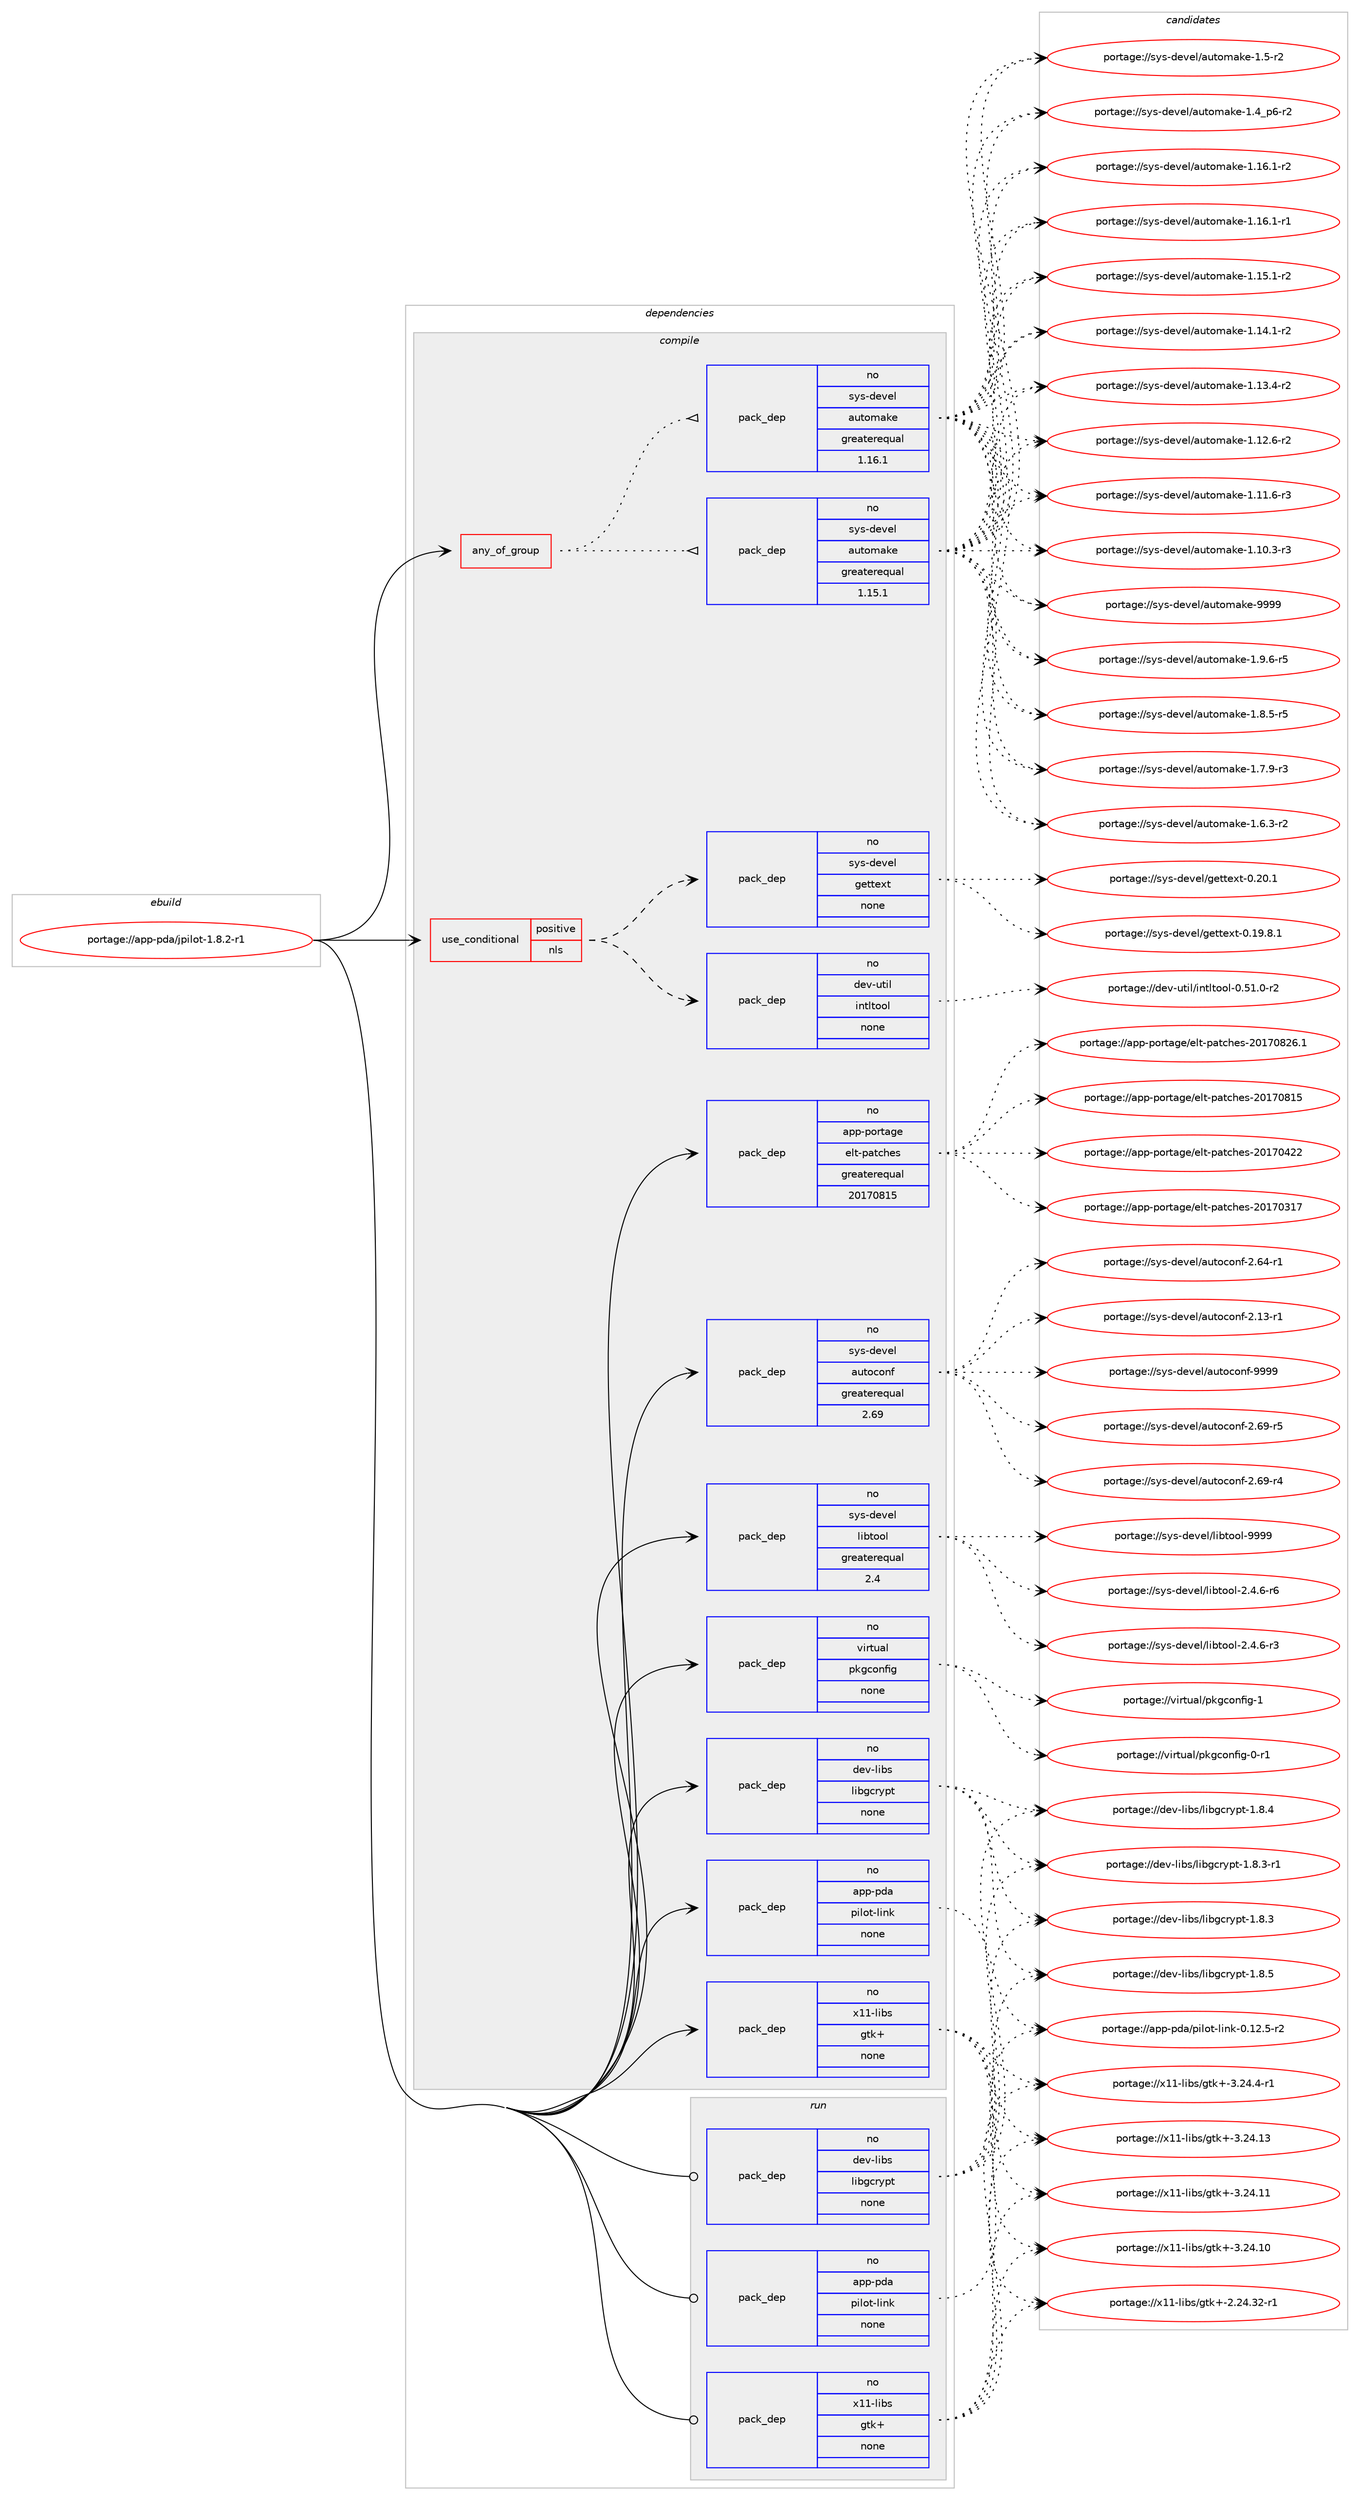 digraph prolog {

# *************
# Graph options
# *************

newrank=true;
concentrate=true;
compound=true;
graph [rankdir=LR,fontname=Helvetica,fontsize=10,ranksep=1.5];#, ranksep=2.5, nodesep=0.2];
edge  [arrowhead=vee];
node  [fontname=Helvetica,fontsize=10];

# **********
# The ebuild
# **********

subgraph cluster_leftcol {
color=gray;
rank=same;
label=<<i>ebuild</i>>;
id [label="portage://app-pda/jpilot-1.8.2-r1", color=red, width=4, href="../app-pda/jpilot-1.8.2-r1.svg"];
}

# ****************
# The dependencies
# ****************

subgraph cluster_midcol {
color=gray;
label=<<i>dependencies</i>>;
subgraph cluster_compile {
fillcolor="#eeeeee";
style=filled;
label=<<i>compile</i>>;
subgraph any7780 {
dependency602836 [label=<<TABLE BORDER="0" CELLBORDER="1" CELLSPACING="0" CELLPADDING="4"><TR><TD CELLPADDING="10">any_of_group</TD></TR></TABLE>>, shape=none, color=red];subgraph pack453320 {
dependency602837 [label=<<TABLE BORDER="0" CELLBORDER="1" CELLSPACING="0" CELLPADDING="4" WIDTH="220"><TR><TD ROWSPAN="6" CELLPADDING="30">pack_dep</TD></TR><TR><TD WIDTH="110">no</TD></TR><TR><TD>sys-devel</TD></TR><TR><TD>automake</TD></TR><TR><TD>greaterequal</TD></TR><TR><TD>1.16.1</TD></TR></TABLE>>, shape=none, color=blue];
}
dependency602836:e -> dependency602837:w [weight=20,style="dotted",arrowhead="oinv"];
subgraph pack453321 {
dependency602838 [label=<<TABLE BORDER="0" CELLBORDER="1" CELLSPACING="0" CELLPADDING="4" WIDTH="220"><TR><TD ROWSPAN="6" CELLPADDING="30">pack_dep</TD></TR><TR><TD WIDTH="110">no</TD></TR><TR><TD>sys-devel</TD></TR><TR><TD>automake</TD></TR><TR><TD>greaterequal</TD></TR><TR><TD>1.15.1</TD></TR></TABLE>>, shape=none, color=blue];
}
dependency602836:e -> dependency602838:w [weight=20,style="dotted",arrowhead="oinv"];
}
id:e -> dependency602836:w [weight=20,style="solid",arrowhead="vee"];
subgraph cond141460 {
dependency602839 [label=<<TABLE BORDER="0" CELLBORDER="1" CELLSPACING="0" CELLPADDING="4"><TR><TD ROWSPAN="3" CELLPADDING="10">use_conditional</TD></TR><TR><TD>positive</TD></TR><TR><TD>nls</TD></TR></TABLE>>, shape=none, color=red];
subgraph pack453322 {
dependency602840 [label=<<TABLE BORDER="0" CELLBORDER="1" CELLSPACING="0" CELLPADDING="4" WIDTH="220"><TR><TD ROWSPAN="6" CELLPADDING="30">pack_dep</TD></TR><TR><TD WIDTH="110">no</TD></TR><TR><TD>dev-util</TD></TR><TR><TD>intltool</TD></TR><TR><TD>none</TD></TR><TR><TD></TD></TR></TABLE>>, shape=none, color=blue];
}
dependency602839:e -> dependency602840:w [weight=20,style="dashed",arrowhead="vee"];
subgraph pack453323 {
dependency602841 [label=<<TABLE BORDER="0" CELLBORDER="1" CELLSPACING="0" CELLPADDING="4" WIDTH="220"><TR><TD ROWSPAN="6" CELLPADDING="30">pack_dep</TD></TR><TR><TD WIDTH="110">no</TD></TR><TR><TD>sys-devel</TD></TR><TR><TD>gettext</TD></TR><TR><TD>none</TD></TR><TR><TD></TD></TR></TABLE>>, shape=none, color=blue];
}
dependency602839:e -> dependency602841:w [weight=20,style="dashed",arrowhead="vee"];
}
id:e -> dependency602839:w [weight=20,style="solid",arrowhead="vee"];
subgraph pack453324 {
dependency602842 [label=<<TABLE BORDER="0" CELLBORDER="1" CELLSPACING="0" CELLPADDING="4" WIDTH="220"><TR><TD ROWSPAN="6" CELLPADDING="30">pack_dep</TD></TR><TR><TD WIDTH="110">no</TD></TR><TR><TD>app-pda</TD></TR><TR><TD>pilot-link</TD></TR><TR><TD>none</TD></TR><TR><TD></TD></TR></TABLE>>, shape=none, color=blue];
}
id:e -> dependency602842:w [weight=20,style="solid",arrowhead="vee"];
subgraph pack453325 {
dependency602843 [label=<<TABLE BORDER="0" CELLBORDER="1" CELLSPACING="0" CELLPADDING="4" WIDTH="220"><TR><TD ROWSPAN="6" CELLPADDING="30">pack_dep</TD></TR><TR><TD WIDTH="110">no</TD></TR><TR><TD>app-portage</TD></TR><TR><TD>elt-patches</TD></TR><TR><TD>greaterequal</TD></TR><TR><TD>20170815</TD></TR></TABLE>>, shape=none, color=blue];
}
id:e -> dependency602843:w [weight=20,style="solid",arrowhead="vee"];
subgraph pack453326 {
dependency602844 [label=<<TABLE BORDER="0" CELLBORDER="1" CELLSPACING="0" CELLPADDING="4" WIDTH="220"><TR><TD ROWSPAN="6" CELLPADDING="30">pack_dep</TD></TR><TR><TD WIDTH="110">no</TD></TR><TR><TD>dev-libs</TD></TR><TR><TD>libgcrypt</TD></TR><TR><TD>none</TD></TR><TR><TD></TD></TR></TABLE>>, shape=none, color=blue];
}
id:e -> dependency602844:w [weight=20,style="solid",arrowhead="vee"];
subgraph pack453327 {
dependency602845 [label=<<TABLE BORDER="0" CELLBORDER="1" CELLSPACING="0" CELLPADDING="4" WIDTH="220"><TR><TD ROWSPAN="6" CELLPADDING="30">pack_dep</TD></TR><TR><TD WIDTH="110">no</TD></TR><TR><TD>sys-devel</TD></TR><TR><TD>autoconf</TD></TR><TR><TD>greaterequal</TD></TR><TR><TD>2.69</TD></TR></TABLE>>, shape=none, color=blue];
}
id:e -> dependency602845:w [weight=20,style="solid",arrowhead="vee"];
subgraph pack453328 {
dependency602846 [label=<<TABLE BORDER="0" CELLBORDER="1" CELLSPACING="0" CELLPADDING="4" WIDTH="220"><TR><TD ROWSPAN="6" CELLPADDING="30">pack_dep</TD></TR><TR><TD WIDTH="110">no</TD></TR><TR><TD>sys-devel</TD></TR><TR><TD>libtool</TD></TR><TR><TD>greaterequal</TD></TR><TR><TD>2.4</TD></TR></TABLE>>, shape=none, color=blue];
}
id:e -> dependency602846:w [weight=20,style="solid",arrowhead="vee"];
subgraph pack453329 {
dependency602847 [label=<<TABLE BORDER="0" CELLBORDER="1" CELLSPACING="0" CELLPADDING="4" WIDTH="220"><TR><TD ROWSPAN="6" CELLPADDING="30">pack_dep</TD></TR><TR><TD WIDTH="110">no</TD></TR><TR><TD>virtual</TD></TR><TR><TD>pkgconfig</TD></TR><TR><TD>none</TD></TR><TR><TD></TD></TR></TABLE>>, shape=none, color=blue];
}
id:e -> dependency602847:w [weight=20,style="solid",arrowhead="vee"];
subgraph pack453330 {
dependency602848 [label=<<TABLE BORDER="0" CELLBORDER="1" CELLSPACING="0" CELLPADDING="4" WIDTH="220"><TR><TD ROWSPAN="6" CELLPADDING="30">pack_dep</TD></TR><TR><TD WIDTH="110">no</TD></TR><TR><TD>x11-libs</TD></TR><TR><TD>gtk+</TD></TR><TR><TD>none</TD></TR><TR><TD></TD></TR></TABLE>>, shape=none, color=blue];
}
id:e -> dependency602848:w [weight=20,style="solid",arrowhead="vee"];
}
subgraph cluster_compileandrun {
fillcolor="#eeeeee";
style=filled;
label=<<i>compile and run</i>>;
}
subgraph cluster_run {
fillcolor="#eeeeee";
style=filled;
label=<<i>run</i>>;
subgraph pack453331 {
dependency602849 [label=<<TABLE BORDER="0" CELLBORDER="1" CELLSPACING="0" CELLPADDING="4" WIDTH="220"><TR><TD ROWSPAN="6" CELLPADDING="30">pack_dep</TD></TR><TR><TD WIDTH="110">no</TD></TR><TR><TD>app-pda</TD></TR><TR><TD>pilot-link</TD></TR><TR><TD>none</TD></TR><TR><TD></TD></TR></TABLE>>, shape=none, color=blue];
}
id:e -> dependency602849:w [weight=20,style="solid",arrowhead="odot"];
subgraph pack453332 {
dependency602850 [label=<<TABLE BORDER="0" CELLBORDER="1" CELLSPACING="0" CELLPADDING="4" WIDTH="220"><TR><TD ROWSPAN="6" CELLPADDING="30">pack_dep</TD></TR><TR><TD WIDTH="110">no</TD></TR><TR><TD>dev-libs</TD></TR><TR><TD>libgcrypt</TD></TR><TR><TD>none</TD></TR><TR><TD></TD></TR></TABLE>>, shape=none, color=blue];
}
id:e -> dependency602850:w [weight=20,style="solid",arrowhead="odot"];
subgraph pack453333 {
dependency602851 [label=<<TABLE BORDER="0" CELLBORDER="1" CELLSPACING="0" CELLPADDING="4" WIDTH="220"><TR><TD ROWSPAN="6" CELLPADDING="30">pack_dep</TD></TR><TR><TD WIDTH="110">no</TD></TR><TR><TD>x11-libs</TD></TR><TR><TD>gtk+</TD></TR><TR><TD>none</TD></TR><TR><TD></TD></TR></TABLE>>, shape=none, color=blue];
}
id:e -> dependency602851:w [weight=20,style="solid",arrowhead="odot"];
}
}

# **************
# The candidates
# **************

subgraph cluster_choices {
rank=same;
color=gray;
label=<<i>candidates</i>>;

subgraph choice453320 {
color=black;
nodesep=1;
choice115121115451001011181011084797117116111109971071014557575757 [label="portage://sys-devel/automake-9999", color=red, width=4,href="../sys-devel/automake-9999.svg"];
choice115121115451001011181011084797117116111109971071014549465746544511453 [label="portage://sys-devel/automake-1.9.6-r5", color=red, width=4,href="../sys-devel/automake-1.9.6-r5.svg"];
choice115121115451001011181011084797117116111109971071014549465646534511453 [label="portage://sys-devel/automake-1.8.5-r5", color=red, width=4,href="../sys-devel/automake-1.8.5-r5.svg"];
choice115121115451001011181011084797117116111109971071014549465546574511451 [label="portage://sys-devel/automake-1.7.9-r3", color=red, width=4,href="../sys-devel/automake-1.7.9-r3.svg"];
choice115121115451001011181011084797117116111109971071014549465446514511450 [label="portage://sys-devel/automake-1.6.3-r2", color=red, width=4,href="../sys-devel/automake-1.6.3-r2.svg"];
choice11512111545100101118101108479711711611110997107101454946534511450 [label="portage://sys-devel/automake-1.5-r2", color=red, width=4,href="../sys-devel/automake-1.5-r2.svg"];
choice115121115451001011181011084797117116111109971071014549465295112544511450 [label="portage://sys-devel/automake-1.4_p6-r2", color=red, width=4,href="../sys-devel/automake-1.4_p6-r2.svg"];
choice11512111545100101118101108479711711611110997107101454946495446494511450 [label="portage://sys-devel/automake-1.16.1-r2", color=red, width=4,href="../sys-devel/automake-1.16.1-r2.svg"];
choice11512111545100101118101108479711711611110997107101454946495446494511449 [label="portage://sys-devel/automake-1.16.1-r1", color=red, width=4,href="../sys-devel/automake-1.16.1-r1.svg"];
choice11512111545100101118101108479711711611110997107101454946495346494511450 [label="portage://sys-devel/automake-1.15.1-r2", color=red, width=4,href="../sys-devel/automake-1.15.1-r2.svg"];
choice11512111545100101118101108479711711611110997107101454946495246494511450 [label="portage://sys-devel/automake-1.14.1-r2", color=red, width=4,href="../sys-devel/automake-1.14.1-r2.svg"];
choice11512111545100101118101108479711711611110997107101454946495146524511450 [label="portage://sys-devel/automake-1.13.4-r2", color=red, width=4,href="../sys-devel/automake-1.13.4-r2.svg"];
choice11512111545100101118101108479711711611110997107101454946495046544511450 [label="portage://sys-devel/automake-1.12.6-r2", color=red, width=4,href="../sys-devel/automake-1.12.6-r2.svg"];
choice11512111545100101118101108479711711611110997107101454946494946544511451 [label="portage://sys-devel/automake-1.11.6-r3", color=red, width=4,href="../sys-devel/automake-1.11.6-r3.svg"];
choice11512111545100101118101108479711711611110997107101454946494846514511451 [label="portage://sys-devel/automake-1.10.3-r3", color=red, width=4,href="../sys-devel/automake-1.10.3-r3.svg"];
dependency602837:e -> choice115121115451001011181011084797117116111109971071014557575757:w [style=dotted,weight="100"];
dependency602837:e -> choice115121115451001011181011084797117116111109971071014549465746544511453:w [style=dotted,weight="100"];
dependency602837:e -> choice115121115451001011181011084797117116111109971071014549465646534511453:w [style=dotted,weight="100"];
dependency602837:e -> choice115121115451001011181011084797117116111109971071014549465546574511451:w [style=dotted,weight="100"];
dependency602837:e -> choice115121115451001011181011084797117116111109971071014549465446514511450:w [style=dotted,weight="100"];
dependency602837:e -> choice11512111545100101118101108479711711611110997107101454946534511450:w [style=dotted,weight="100"];
dependency602837:e -> choice115121115451001011181011084797117116111109971071014549465295112544511450:w [style=dotted,weight="100"];
dependency602837:e -> choice11512111545100101118101108479711711611110997107101454946495446494511450:w [style=dotted,weight="100"];
dependency602837:e -> choice11512111545100101118101108479711711611110997107101454946495446494511449:w [style=dotted,weight="100"];
dependency602837:e -> choice11512111545100101118101108479711711611110997107101454946495346494511450:w [style=dotted,weight="100"];
dependency602837:e -> choice11512111545100101118101108479711711611110997107101454946495246494511450:w [style=dotted,weight="100"];
dependency602837:e -> choice11512111545100101118101108479711711611110997107101454946495146524511450:w [style=dotted,weight="100"];
dependency602837:e -> choice11512111545100101118101108479711711611110997107101454946495046544511450:w [style=dotted,weight="100"];
dependency602837:e -> choice11512111545100101118101108479711711611110997107101454946494946544511451:w [style=dotted,weight="100"];
dependency602837:e -> choice11512111545100101118101108479711711611110997107101454946494846514511451:w [style=dotted,weight="100"];
}
subgraph choice453321 {
color=black;
nodesep=1;
choice115121115451001011181011084797117116111109971071014557575757 [label="portage://sys-devel/automake-9999", color=red, width=4,href="../sys-devel/automake-9999.svg"];
choice115121115451001011181011084797117116111109971071014549465746544511453 [label="portage://sys-devel/automake-1.9.6-r5", color=red, width=4,href="../sys-devel/automake-1.9.6-r5.svg"];
choice115121115451001011181011084797117116111109971071014549465646534511453 [label="portage://sys-devel/automake-1.8.5-r5", color=red, width=4,href="../sys-devel/automake-1.8.5-r5.svg"];
choice115121115451001011181011084797117116111109971071014549465546574511451 [label="portage://sys-devel/automake-1.7.9-r3", color=red, width=4,href="../sys-devel/automake-1.7.9-r3.svg"];
choice115121115451001011181011084797117116111109971071014549465446514511450 [label="portage://sys-devel/automake-1.6.3-r2", color=red, width=4,href="../sys-devel/automake-1.6.3-r2.svg"];
choice11512111545100101118101108479711711611110997107101454946534511450 [label="portage://sys-devel/automake-1.5-r2", color=red, width=4,href="../sys-devel/automake-1.5-r2.svg"];
choice115121115451001011181011084797117116111109971071014549465295112544511450 [label="portage://sys-devel/automake-1.4_p6-r2", color=red, width=4,href="../sys-devel/automake-1.4_p6-r2.svg"];
choice11512111545100101118101108479711711611110997107101454946495446494511450 [label="portage://sys-devel/automake-1.16.1-r2", color=red, width=4,href="../sys-devel/automake-1.16.1-r2.svg"];
choice11512111545100101118101108479711711611110997107101454946495446494511449 [label="portage://sys-devel/automake-1.16.1-r1", color=red, width=4,href="../sys-devel/automake-1.16.1-r1.svg"];
choice11512111545100101118101108479711711611110997107101454946495346494511450 [label="portage://sys-devel/automake-1.15.1-r2", color=red, width=4,href="../sys-devel/automake-1.15.1-r2.svg"];
choice11512111545100101118101108479711711611110997107101454946495246494511450 [label="portage://sys-devel/automake-1.14.1-r2", color=red, width=4,href="../sys-devel/automake-1.14.1-r2.svg"];
choice11512111545100101118101108479711711611110997107101454946495146524511450 [label="portage://sys-devel/automake-1.13.4-r2", color=red, width=4,href="../sys-devel/automake-1.13.4-r2.svg"];
choice11512111545100101118101108479711711611110997107101454946495046544511450 [label="portage://sys-devel/automake-1.12.6-r2", color=red, width=4,href="../sys-devel/automake-1.12.6-r2.svg"];
choice11512111545100101118101108479711711611110997107101454946494946544511451 [label="portage://sys-devel/automake-1.11.6-r3", color=red, width=4,href="../sys-devel/automake-1.11.6-r3.svg"];
choice11512111545100101118101108479711711611110997107101454946494846514511451 [label="portage://sys-devel/automake-1.10.3-r3", color=red, width=4,href="../sys-devel/automake-1.10.3-r3.svg"];
dependency602838:e -> choice115121115451001011181011084797117116111109971071014557575757:w [style=dotted,weight="100"];
dependency602838:e -> choice115121115451001011181011084797117116111109971071014549465746544511453:w [style=dotted,weight="100"];
dependency602838:e -> choice115121115451001011181011084797117116111109971071014549465646534511453:w [style=dotted,weight="100"];
dependency602838:e -> choice115121115451001011181011084797117116111109971071014549465546574511451:w [style=dotted,weight="100"];
dependency602838:e -> choice115121115451001011181011084797117116111109971071014549465446514511450:w [style=dotted,weight="100"];
dependency602838:e -> choice11512111545100101118101108479711711611110997107101454946534511450:w [style=dotted,weight="100"];
dependency602838:e -> choice115121115451001011181011084797117116111109971071014549465295112544511450:w [style=dotted,weight="100"];
dependency602838:e -> choice11512111545100101118101108479711711611110997107101454946495446494511450:w [style=dotted,weight="100"];
dependency602838:e -> choice11512111545100101118101108479711711611110997107101454946495446494511449:w [style=dotted,weight="100"];
dependency602838:e -> choice11512111545100101118101108479711711611110997107101454946495346494511450:w [style=dotted,weight="100"];
dependency602838:e -> choice11512111545100101118101108479711711611110997107101454946495246494511450:w [style=dotted,weight="100"];
dependency602838:e -> choice11512111545100101118101108479711711611110997107101454946495146524511450:w [style=dotted,weight="100"];
dependency602838:e -> choice11512111545100101118101108479711711611110997107101454946495046544511450:w [style=dotted,weight="100"];
dependency602838:e -> choice11512111545100101118101108479711711611110997107101454946494946544511451:w [style=dotted,weight="100"];
dependency602838:e -> choice11512111545100101118101108479711711611110997107101454946494846514511451:w [style=dotted,weight="100"];
}
subgraph choice453322 {
color=black;
nodesep=1;
choice1001011184511711610510847105110116108116111111108454846534946484511450 [label="portage://dev-util/intltool-0.51.0-r2", color=red, width=4,href="../dev-util/intltool-0.51.0-r2.svg"];
dependency602840:e -> choice1001011184511711610510847105110116108116111111108454846534946484511450:w [style=dotted,weight="100"];
}
subgraph choice453323 {
color=black;
nodesep=1;
choice115121115451001011181011084710310111611610112011645484650484649 [label="portage://sys-devel/gettext-0.20.1", color=red, width=4,href="../sys-devel/gettext-0.20.1.svg"];
choice1151211154510010111810110847103101116116101120116454846495746564649 [label="portage://sys-devel/gettext-0.19.8.1", color=red, width=4,href="../sys-devel/gettext-0.19.8.1.svg"];
dependency602841:e -> choice115121115451001011181011084710310111611610112011645484650484649:w [style=dotted,weight="100"];
dependency602841:e -> choice1151211154510010111810110847103101116116101120116454846495746564649:w [style=dotted,weight="100"];
}
subgraph choice453324 {
color=black;
nodesep=1;
choice9711211245112100974711210510811111645108105110107454846495046534511450 [label="portage://app-pda/pilot-link-0.12.5-r2", color=red, width=4,href="../app-pda/pilot-link-0.12.5-r2.svg"];
dependency602842:e -> choice9711211245112100974711210510811111645108105110107454846495046534511450:w [style=dotted,weight="100"];
}
subgraph choice453325 {
color=black;
nodesep=1;
choice971121124511211111411697103101471011081164511297116991041011154550484955485650544649 [label="portage://app-portage/elt-patches-20170826.1", color=red, width=4,href="../app-portage/elt-patches-20170826.1.svg"];
choice97112112451121111141169710310147101108116451129711699104101115455048495548564953 [label="portage://app-portage/elt-patches-20170815", color=red, width=4,href="../app-portage/elt-patches-20170815.svg"];
choice97112112451121111141169710310147101108116451129711699104101115455048495548525050 [label="portage://app-portage/elt-patches-20170422", color=red, width=4,href="../app-portage/elt-patches-20170422.svg"];
choice97112112451121111141169710310147101108116451129711699104101115455048495548514955 [label="portage://app-portage/elt-patches-20170317", color=red, width=4,href="../app-portage/elt-patches-20170317.svg"];
dependency602843:e -> choice971121124511211111411697103101471011081164511297116991041011154550484955485650544649:w [style=dotted,weight="100"];
dependency602843:e -> choice97112112451121111141169710310147101108116451129711699104101115455048495548564953:w [style=dotted,weight="100"];
dependency602843:e -> choice97112112451121111141169710310147101108116451129711699104101115455048495548525050:w [style=dotted,weight="100"];
dependency602843:e -> choice97112112451121111141169710310147101108116451129711699104101115455048495548514955:w [style=dotted,weight="100"];
}
subgraph choice453326 {
color=black;
nodesep=1;
choice1001011184510810598115471081059810399114121112116454946564653 [label="portage://dev-libs/libgcrypt-1.8.5", color=red, width=4,href="../dev-libs/libgcrypt-1.8.5.svg"];
choice1001011184510810598115471081059810399114121112116454946564652 [label="portage://dev-libs/libgcrypt-1.8.4", color=red, width=4,href="../dev-libs/libgcrypt-1.8.4.svg"];
choice10010111845108105981154710810598103991141211121164549465646514511449 [label="portage://dev-libs/libgcrypt-1.8.3-r1", color=red, width=4,href="../dev-libs/libgcrypt-1.8.3-r1.svg"];
choice1001011184510810598115471081059810399114121112116454946564651 [label="portage://dev-libs/libgcrypt-1.8.3", color=red, width=4,href="../dev-libs/libgcrypt-1.8.3.svg"];
dependency602844:e -> choice1001011184510810598115471081059810399114121112116454946564653:w [style=dotted,weight="100"];
dependency602844:e -> choice1001011184510810598115471081059810399114121112116454946564652:w [style=dotted,weight="100"];
dependency602844:e -> choice10010111845108105981154710810598103991141211121164549465646514511449:w [style=dotted,weight="100"];
dependency602844:e -> choice1001011184510810598115471081059810399114121112116454946564651:w [style=dotted,weight="100"];
}
subgraph choice453327 {
color=black;
nodesep=1;
choice115121115451001011181011084797117116111991111101024557575757 [label="portage://sys-devel/autoconf-9999", color=red, width=4,href="../sys-devel/autoconf-9999.svg"];
choice1151211154510010111810110847971171161119911111010245504654574511453 [label="portage://sys-devel/autoconf-2.69-r5", color=red, width=4,href="../sys-devel/autoconf-2.69-r5.svg"];
choice1151211154510010111810110847971171161119911111010245504654574511452 [label="portage://sys-devel/autoconf-2.69-r4", color=red, width=4,href="../sys-devel/autoconf-2.69-r4.svg"];
choice1151211154510010111810110847971171161119911111010245504654524511449 [label="portage://sys-devel/autoconf-2.64-r1", color=red, width=4,href="../sys-devel/autoconf-2.64-r1.svg"];
choice1151211154510010111810110847971171161119911111010245504649514511449 [label="portage://sys-devel/autoconf-2.13-r1", color=red, width=4,href="../sys-devel/autoconf-2.13-r1.svg"];
dependency602845:e -> choice115121115451001011181011084797117116111991111101024557575757:w [style=dotted,weight="100"];
dependency602845:e -> choice1151211154510010111810110847971171161119911111010245504654574511453:w [style=dotted,weight="100"];
dependency602845:e -> choice1151211154510010111810110847971171161119911111010245504654574511452:w [style=dotted,weight="100"];
dependency602845:e -> choice1151211154510010111810110847971171161119911111010245504654524511449:w [style=dotted,weight="100"];
dependency602845:e -> choice1151211154510010111810110847971171161119911111010245504649514511449:w [style=dotted,weight="100"];
}
subgraph choice453328 {
color=black;
nodesep=1;
choice1151211154510010111810110847108105981161111111084557575757 [label="portage://sys-devel/libtool-9999", color=red, width=4,href="../sys-devel/libtool-9999.svg"];
choice1151211154510010111810110847108105981161111111084550465246544511454 [label="portage://sys-devel/libtool-2.4.6-r6", color=red, width=4,href="../sys-devel/libtool-2.4.6-r6.svg"];
choice1151211154510010111810110847108105981161111111084550465246544511451 [label="portage://sys-devel/libtool-2.4.6-r3", color=red, width=4,href="../sys-devel/libtool-2.4.6-r3.svg"];
dependency602846:e -> choice1151211154510010111810110847108105981161111111084557575757:w [style=dotted,weight="100"];
dependency602846:e -> choice1151211154510010111810110847108105981161111111084550465246544511454:w [style=dotted,weight="100"];
dependency602846:e -> choice1151211154510010111810110847108105981161111111084550465246544511451:w [style=dotted,weight="100"];
}
subgraph choice453329 {
color=black;
nodesep=1;
choice1181051141161179710847112107103991111101021051034549 [label="portage://virtual/pkgconfig-1", color=red, width=4,href="../virtual/pkgconfig-1.svg"];
choice11810511411611797108471121071039911111010210510345484511449 [label="portage://virtual/pkgconfig-0-r1", color=red, width=4,href="../virtual/pkgconfig-0-r1.svg"];
dependency602847:e -> choice1181051141161179710847112107103991111101021051034549:w [style=dotted,weight="100"];
dependency602847:e -> choice11810511411611797108471121071039911111010210510345484511449:w [style=dotted,weight="100"];
}
subgraph choice453330 {
color=black;
nodesep=1;
choice120494945108105981154710311610743455146505246524511449 [label="portage://x11-libs/gtk+-3.24.4-r1", color=red, width=4,href="../x11-libs/gtk+-3.24.4-r1.svg"];
choice1204949451081059811547103116107434551465052464951 [label="portage://x11-libs/gtk+-3.24.13", color=red, width=4,href="../x11-libs/gtk+-3.24.13.svg"];
choice1204949451081059811547103116107434551465052464949 [label="portage://x11-libs/gtk+-3.24.11", color=red, width=4,href="../x11-libs/gtk+-3.24.11.svg"];
choice1204949451081059811547103116107434551465052464948 [label="portage://x11-libs/gtk+-3.24.10", color=red, width=4,href="../x11-libs/gtk+-3.24.10.svg"];
choice12049494510810598115471031161074345504650524651504511449 [label="portage://x11-libs/gtk+-2.24.32-r1", color=red, width=4,href="../x11-libs/gtk+-2.24.32-r1.svg"];
dependency602848:e -> choice120494945108105981154710311610743455146505246524511449:w [style=dotted,weight="100"];
dependency602848:e -> choice1204949451081059811547103116107434551465052464951:w [style=dotted,weight="100"];
dependency602848:e -> choice1204949451081059811547103116107434551465052464949:w [style=dotted,weight="100"];
dependency602848:e -> choice1204949451081059811547103116107434551465052464948:w [style=dotted,weight="100"];
dependency602848:e -> choice12049494510810598115471031161074345504650524651504511449:w [style=dotted,weight="100"];
}
subgraph choice453331 {
color=black;
nodesep=1;
choice9711211245112100974711210510811111645108105110107454846495046534511450 [label="portage://app-pda/pilot-link-0.12.5-r2", color=red, width=4,href="../app-pda/pilot-link-0.12.5-r2.svg"];
dependency602849:e -> choice9711211245112100974711210510811111645108105110107454846495046534511450:w [style=dotted,weight="100"];
}
subgraph choice453332 {
color=black;
nodesep=1;
choice1001011184510810598115471081059810399114121112116454946564653 [label="portage://dev-libs/libgcrypt-1.8.5", color=red, width=4,href="../dev-libs/libgcrypt-1.8.5.svg"];
choice1001011184510810598115471081059810399114121112116454946564652 [label="portage://dev-libs/libgcrypt-1.8.4", color=red, width=4,href="../dev-libs/libgcrypt-1.8.4.svg"];
choice10010111845108105981154710810598103991141211121164549465646514511449 [label="portage://dev-libs/libgcrypt-1.8.3-r1", color=red, width=4,href="../dev-libs/libgcrypt-1.8.3-r1.svg"];
choice1001011184510810598115471081059810399114121112116454946564651 [label="portage://dev-libs/libgcrypt-1.8.3", color=red, width=4,href="../dev-libs/libgcrypt-1.8.3.svg"];
dependency602850:e -> choice1001011184510810598115471081059810399114121112116454946564653:w [style=dotted,weight="100"];
dependency602850:e -> choice1001011184510810598115471081059810399114121112116454946564652:w [style=dotted,weight="100"];
dependency602850:e -> choice10010111845108105981154710810598103991141211121164549465646514511449:w [style=dotted,weight="100"];
dependency602850:e -> choice1001011184510810598115471081059810399114121112116454946564651:w [style=dotted,weight="100"];
}
subgraph choice453333 {
color=black;
nodesep=1;
choice120494945108105981154710311610743455146505246524511449 [label="portage://x11-libs/gtk+-3.24.4-r1", color=red, width=4,href="../x11-libs/gtk+-3.24.4-r1.svg"];
choice1204949451081059811547103116107434551465052464951 [label="portage://x11-libs/gtk+-3.24.13", color=red, width=4,href="../x11-libs/gtk+-3.24.13.svg"];
choice1204949451081059811547103116107434551465052464949 [label="portage://x11-libs/gtk+-3.24.11", color=red, width=4,href="../x11-libs/gtk+-3.24.11.svg"];
choice1204949451081059811547103116107434551465052464948 [label="portage://x11-libs/gtk+-3.24.10", color=red, width=4,href="../x11-libs/gtk+-3.24.10.svg"];
choice12049494510810598115471031161074345504650524651504511449 [label="portage://x11-libs/gtk+-2.24.32-r1", color=red, width=4,href="../x11-libs/gtk+-2.24.32-r1.svg"];
dependency602851:e -> choice120494945108105981154710311610743455146505246524511449:w [style=dotted,weight="100"];
dependency602851:e -> choice1204949451081059811547103116107434551465052464951:w [style=dotted,weight="100"];
dependency602851:e -> choice1204949451081059811547103116107434551465052464949:w [style=dotted,weight="100"];
dependency602851:e -> choice1204949451081059811547103116107434551465052464948:w [style=dotted,weight="100"];
dependency602851:e -> choice12049494510810598115471031161074345504650524651504511449:w [style=dotted,weight="100"];
}
}

}

